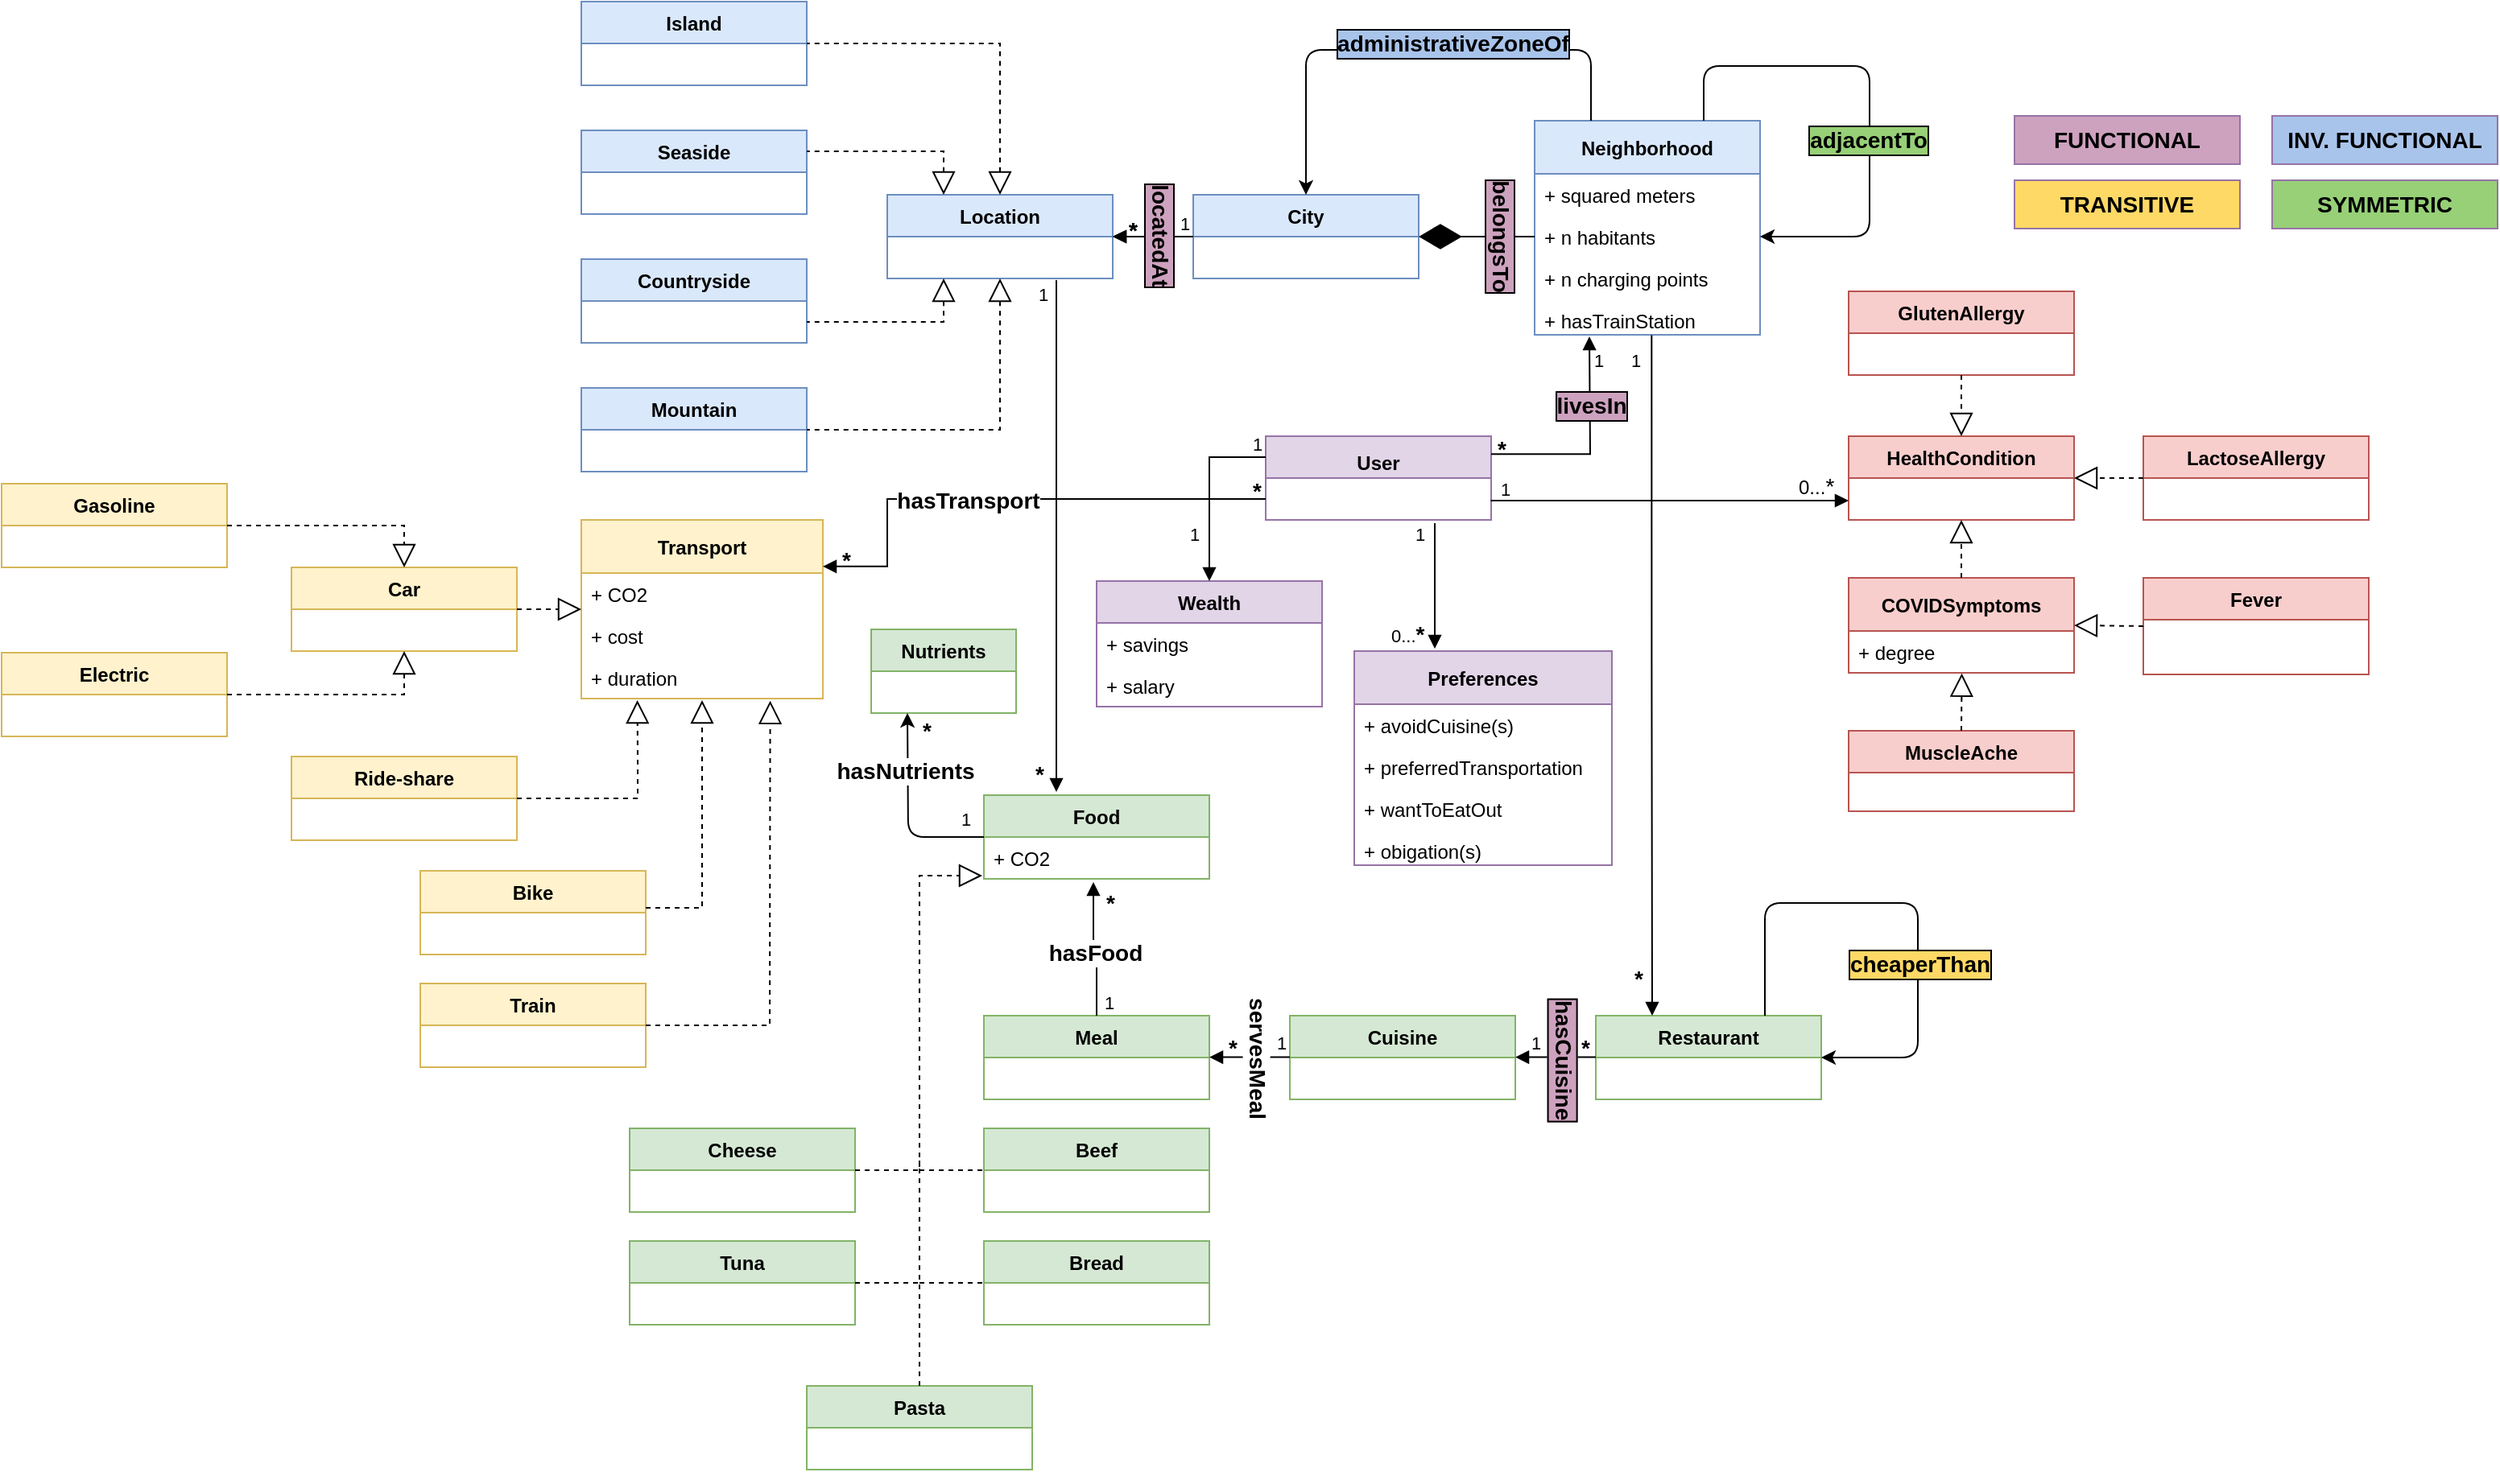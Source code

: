 <mxfile version="15.2.9" type="device"><diagram id="C5RBs43oDa-KdzZeNtuy" name="Page-1"><mxGraphModel dx="2310" dy="699" grid="1" gridSize="10" guides="1" tooltips="1" connect="1" arrows="1" fold="1" page="1" pageScale="1" pageWidth="827" pageHeight="1169" math="0" shadow="0"><root><mxCell id="WIyWlLk6GJQsqaUBKTNV-0"/><mxCell id="WIyWlLk6GJQsqaUBKTNV-1" parent="WIyWlLk6GJQsqaUBKTNV-0"/><object label="Neighborhood" id="T_Ml_1da-Do7WgOBahn7-0"><mxCell style="swimlane;fontStyle=1;childLayout=stackLayout;horizontal=1;startSize=33;fillColor=#dae8fc;horizontalStack=0;resizeParent=1;resizeParentMax=0;resizeLast=0;collapsible=1;marginBottom=0;strokeColor=#6c8ebf;" parent="WIyWlLk6GJQsqaUBKTNV-1" vertex="1"><mxGeometry x="632" y="114" width="140" height="133" as="geometry"><mxRectangle x="40" y="40" width="110" height="26" as="alternateBounds"/></mxGeometry></mxCell></object><mxCell id="T_Ml_1da-Do7WgOBahn7-1" value="+ squared meters" style="text;strokeColor=none;fillColor=none;align=left;verticalAlign=top;spacingLeft=4;spacingRight=4;overflow=hidden;rotatable=0;points=[[0,0.5],[1,0.5]];portConstraint=eastwest;" parent="T_Ml_1da-Do7WgOBahn7-0" vertex="1"><mxGeometry y="33" width="140" height="26" as="geometry"/></mxCell><mxCell id="T_Ml_1da-Do7WgOBahn7-2" value="+ n habitants" style="text;strokeColor=none;fillColor=none;align=left;verticalAlign=top;spacingLeft=4;spacingRight=4;overflow=hidden;rotatable=0;points=[[0,0.5],[1,0.5]];portConstraint=eastwest;" parent="T_Ml_1da-Do7WgOBahn7-0" vertex="1"><mxGeometry y="59" width="140" height="26" as="geometry"/></mxCell><mxCell id="T_Ml_1da-Do7WgOBahn7-3" value="+ n charging points" style="text;strokeColor=none;fillColor=none;align=left;verticalAlign=top;spacingLeft=4;spacingRight=4;overflow=hidden;rotatable=0;points=[[0,0.5],[1,0.5]];portConstraint=eastwest;" parent="T_Ml_1da-Do7WgOBahn7-0" vertex="1"><mxGeometry y="85" width="140" height="26" as="geometry"/></mxCell><mxCell id="T_Ml_1da-Do7WgOBahn7-25" value="+ hasTrainStation" style="text;strokeColor=none;fillColor=none;align=left;verticalAlign=top;spacingLeft=4;spacingRight=4;overflow=hidden;rotatable=0;points=[[0,0.5],[1,0.5]];portConstraint=eastwest;" parent="T_Ml_1da-Do7WgOBahn7-0" vertex="1"><mxGeometry y="111" width="140" height="22" as="geometry"/></mxCell><mxCell id="654lQBCFbdQVXizHw6_N-2" value="" style="endArrow=classic;html=1;fontSize=14;exitX=0.75;exitY=0;exitDx=0;exitDy=0;entryX=1;entryY=0.5;entryDx=0;entryDy=0;" edge="1" parent="T_Ml_1da-Do7WgOBahn7-0" source="T_Ml_1da-Do7WgOBahn7-0" target="T_Ml_1da-Do7WgOBahn7-2"><mxGeometry width="50" height="50" relative="1" as="geometry"><mxPoint x="108" y="-44" as="sourcePoint"/><mxPoint x="158" y="-94" as="targetPoint"/><Array as="points"><mxPoint x="105" y="-34"/><mxPoint x="168" y="-34"/><mxPoint x="208" y="-34"/><mxPoint x="208" y="72"/><mxPoint x="168" y="72"/></Array></mxGeometry></mxCell><mxCell id="654lQBCFbdQVXizHw6_N-3" value="adjacentTo" style="edgeLabel;html=1;align=center;verticalAlign=middle;resizable=0;points=[];fontSize=14;labelBackgroundColor=#97D077;fontStyle=1;labelBorderColor=#000000;" vertex="1" connectable="0" parent="654lQBCFbdQVXizHw6_N-2"><mxGeometry x="0.175" y="-1" relative="1" as="geometry"><mxPoint as="offset"/></mxGeometry></mxCell><mxCell id="T_Ml_1da-Do7WgOBahn7-33" value="City" style="swimlane;fontStyle=1;childLayout=stackLayout;horizontal=1;startSize=26;fillColor=#dae8fc;horizontalStack=0;resizeParent=1;resizeParentMax=0;resizeLast=0;collapsible=1;marginBottom=0;align=center;verticalAlign=middle;html=0;strokeColor=#6c8ebf;" parent="WIyWlLk6GJQsqaUBKTNV-1" vertex="1"><mxGeometry x="420" y="160" width="140" height="52" as="geometry"/></mxCell><mxCell id="T_Ml_1da-Do7WgOBahn7-37" value="Location" style="swimlane;fontStyle=1;childLayout=stackLayout;horizontal=1;startSize=26;fillColor=#dae8fc;horizontalStack=0;resizeParent=1;resizeParentMax=0;resizeLast=0;collapsible=1;marginBottom=0;align=center;verticalAlign=middle;html=0;strokeColor=#6c8ebf;" parent="WIyWlLk6GJQsqaUBKTNV-1" vertex="1"><mxGeometry x="230" y="160" width="140" height="52" as="geometry"/></mxCell><mxCell id="T_Ml_1da-Do7WgOBahn7-38" value="Island" style="swimlane;fontStyle=1;childLayout=stackLayout;horizontal=1;startSize=26;fillColor=#dae8fc;horizontalStack=0;resizeParent=1;resizeParentMax=0;resizeLast=0;collapsible=1;marginBottom=0;align=center;verticalAlign=middle;html=0;strokeColor=#6c8ebf;" parent="WIyWlLk6GJQsqaUBKTNV-1" vertex="1"><mxGeometry x="40" y="40" width="140" height="52" as="geometry"/></mxCell><mxCell id="T_Ml_1da-Do7WgOBahn7-39" value="Seaside" style="swimlane;fontStyle=1;childLayout=stackLayout;horizontal=1;startSize=26;fillColor=#dae8fc;horizontalStack=0;resizeParent=1;resizeParentMax=0;resizeLast=0;collapsible=1;marginBottom=0;align=center;verticalAlign=middle;html=0;strokeColor=#6c8ebf;" parent="WIyWlLk6GJQsqaUBKTNV-1" vertex="1"><mxGeometry x="40" y="120" width="140" height="52" as="geometry"/></mxCell><mxCell id="T_Ml_1da-Do7WgOBahn7-40" value="Countryside" style="swimlane;fontStyle=1;childLayout=stackLayout;horizontal=1;startSize=26;fillColor=#dae8fc;horizontalStack=0;resizeParent=1;resizeParentMax=0;resizeLast=0;collapsible=1;marginBottom=0;align=center;verticalAlign=middle;html=0;strokeColor=#6c8ebf;" parent="WIyWlLk6GJQsqaUBKTNV-1" vertex="1"><mxGeometry x="40" y="200" width="140" height="52" as="geometry"/></mxCell><mxCell id="T_Ml_1da-Do7WgOBahn7-41" value="Mountain" style="swimlane;fontStyle=1;childLayout=stackLayout;horizontal=1;startSize=26;fillColor=#dae8fc;horizontalStack=0;resizeParent=1;resizeParentMax=0;resizeLast=0;collapsible=1;marginBottom=0;align=center;verticalAlign=middle;html=0;strokeColor=#6c8ebf;" parent="WIyWlLk6GJQsqaUBKTNV-1" vertex="1"><mxGeometry x="40" y="280" width="140" height="52" as="geometry"/></mxCell><mxCell id="T_Ml_1da-Do7WgOBahn7-44" value="" style="endArrow=none;dashed=1;endFill=0;endSize=12;html=1;exitX=0.25;exitY=0;exitDx=0;exitDy=0;entryX=1;entryY=0.25;entryDx=0;entryDy=0;startArrow=block;startFill=0;startSize=12;strokeColor=default;rounded=0;" parent="WIyWlLk6GJQsqaUBKTNV-1" source="T_Ml_1da-Do7WgOBahn7-37" target="T_Ml_1da-Do7WgOBahn7-39" edge="1"><mxGeometry width="160" relative="1" as="geometry"><mxPoint x="230" y="240" as="sourcePoint"/><mxPoint x="390" y="240" as="targetPoint"/><Array as="points"><mxPoint x="265" y="133"/></Array></mxGeometry></mxCell><mxCell id="T_Ml_1da-Do7WgOBahn7-45" value="" style="endArrow=none;dashed=1;endFill=0;endSize=12;html=1;entryX=1;entryY=0.5;entryDx=0;entryDy=0;startArrow=block;startFill=0;startSize=12;rounded=0;" parent="WIyWlLk6GJQsqaUBKTNV-1" target="T_Ml_1da-Do7WgOBahn7-38" edge="1"><mxGeometry width="160" relative="1" as="geometry"><mxPoint x="300" y="160" as="sourcePoint"/><mxPoint x="190" y="120" as="targetPoint"/><Array as="points"><mxPoint x="300" y="66"/></Array></mxGeometry></mxCell><mxCell id="T_Ml_1da-Do7WgOBahn7-47" value="" style="endArrow=none;dashed=1;endFill=0;endSize=12;html=1;exitX=0.25;exitY=1;exitDx=0;exitDy=0;entryX=1;entryY=0.75;entryDx=0;entryDy=0;startArrow=block;startFill=0;startSize=12;rounded=0;" parent="WIyWlLk6GJQsqaUBKTNV-1" source="T_Ml_1da-Do7WgOBahn7-37" target="T_Ml_1da-Do7WgOBahn7-40" edge="1"><mxGeometry width="160" relative="1" as="geometry"><mxPoint x="250" y="216" as="sourcePoint"/><mxPoint x="200" y="166" as="targetPoint"/><Array as="points"><mxPoint x="265" y="239"/></Array></mxGeometry></mxCell><mxCell id="T_Ml_1da-Do7WgOBahn7-48" value="" style="endArrow=none;dashed=1;endFill=0;endSize=12;html=1;entryX=1;entryY=0.5;entryDx=0;entryDy=0;exitX=0.5;exitY=1;exitDx=0;exitDy=0;startArrow=block;startFill=0;startSize=12;rounded=0;" parent="WIyWlLk6GJQsqaUBKTNV-1" source="T_Ml_1da-Do7WgOBahn7-37" target="T_Ml_1da-Do7WgOBahn7-41" edge="1"><mxGeometry width="160" relative="1" as="geometry"><mxPoint x="230" y="200" as="sourcePoint"/><mxPoint x="210" y="176" as="targetPoint"/><Array as="points"><mxPoint x="300" y="306"/></Array></mxGeometry></mxCell><mxCell id="T_Ml_1da-Do7WgOBahn7-49" value="" style="endArrow=diamondThin;endFill=1;endSize=24;html=1;exitX=0;exitY=0.5;exitDx=0;exitDy=0;entryX=1;entryY=0.5;entryDx=0;entryDy=0;" parent="WIyWlLk6GJQsqaUBKTNV-1" source="T_Ml_1da-Do7WgOBahn7-2" target="T_Ml_1da-Do7WgOBahn7-33" edge="1"><mxGeometry width="160" relative="1" as="geometry"><mxPoint x="320" y="290" as="sourcePoint"/><mxPoint x="480" y="290" as="targetPoint"/></mxGeometry></mxCell><mxCell id="654lQBCFbdQVXizHw6_N-7" value="belongsTo" style="edgeLabel;html=1;align=center;verticalAlign=middle;resizable=0;points=[];fontSize=14;fontStyle=1;labelBackgroundColor=#CDA2BE;labelBorderColor=#000000;rotation=90;" vertex="1" connectable="0" parent="T_Ml_1da-Do7WgOBahn7-49"><mxGeometry x="-0.418" y="-1" relative="1" as="geometry"><mxPoint as="offset"/></mxGeometry></mxCell><mxCell id="T_Ml_1da-Do7WgOBahn7-50" value="" style="endArrow=block;endFill=1;html=1;edgeStyle=orthogonalEdgeStyle;align=left;verticalAlign=top;exitX=0;exitY=0.5;exitDx=0;exitDy=0;entryX=1;entryY=0.5;entryDx=0;entryDy=0;" parent="WIyWlLk6GJQsqaUBKTNV-1" source="T_Ml_1da-Do7WgOBahn7-33" target="T_Ml_1da-Do7WgOBahn7-37" edge="1"><mxGeometry x="-1" relative="1" as="geometry"><mxPoint x="440" y="240" as="sourcePoint"/><mxPoint x="600" y="240" as="targetPoint"/><Array as="points"><mxPoint x="400" y="186"/><mxPoint x="400" y="186"/></Array></mxGeometry></mxCell><mxCell id="T_Ml_1da-Do7WgOBahn7-51" value="1" style="edgeLabel;resizable=0;html=1;align=left;verticalAlign=bottom;" parent="T_Ml_1da-Do7WgOBahn7-50" connectable="0" vertex="1"><mxGeometry x="-1" relative="1" as="geometry"><mxPoint x="-10" as="offset"/></mxGeometry></mxCell><mxCell id="T_Ml_1da-Do7WgOBahn7-58" value="*" style="edgeLabel;resizable=0;html=1;align=left;verticalAlign=bottom;labelBackgroundColor=none;fontSize=14;fontStyle=1" parent="T_Ml_1da-Do7WgOBahn7-50" connectable="0" vertex="1"><mxGeometry x="-1" relative="1" as="geometry"><mxPoint x="-42" y="6" as="offset"/></mxGeometry></mxCell><mxCell id="T_Ml_1da-Do7WgOBahn7-59" value="User" style="swimlane;fontStyle=1;childLayout=stackLayout;horizontal=1;startSize=26;fillColor=#e1d5e7;horizontalStack=0;resizeParent=1;resizeParentMax=0;resizeLast=0;collapsible=1;marginBottom=0;align=center;verticalAlign=bottom;html=0;strokeColor=#9673a6;" parent="WIyWlLk6GJQsqaUBKTNV-1" vertex="1"><mxGeometry x="465" y="310" width="140" height="52" as="geometry"/></mxCell><object label="Preferences" id="T_Ml_1da-Do7WgOBahn7-65"><mxCell style="swimlane;fontStyle=1;childLayout=stackLayout;horizontal=1;startSize=33;fillColor=#e1d5e7;horizontalStack=0;resizeParent=1;resizeParentMax=0;resizeLast=0;collapsible=1;marginBottom=0;strokeColor=#9673a6;" parent="WIyWlLk6GJQsqaUBKTNV-1" vertex="1"><mxGeometry x="520" y="443.5" width="160" height="133" as="geometry"><mxRectangle x="40" y="40" width="110" height="26" as="alternateBounds"/></mxGeometry></mxCell></object><mxCell id="T_Ml_1da-Do7WgOBahn7-66" value="+ avoidCuisine(s)" style="text;strokeColor=none;fillColor=none;align=left;verticalAlign=top;spacingLeft=4;spacingRight=4;overflow=hidden;rotatable=0;points=[[0,0.5],[1,0.5]];portConstraint=eastwest;" parent="T_Ml_1da-Do7WgOBahn7-65" vertex="1"><mxGeometry y="33" width="160" height="26" as="geometry"/></mxCell><mxCell id="T_Ml_1da-Do7WgOBahn7-67" value="+ preferredTransportation" style="text;strokeColor=none;fillColor=none;align=left;verticalAlign=top;spacingLeft=4;spacingRight=4;overflow=hidden;rotatable=0;points=[[0,0.5],[1,0.5]];portConstraint=eastwest;" parent="T_Ml_1da-Do7WgOBahn7-65" vertex="1"><mxGeometry y="59" width="160" height="26" as="geometry"/></mxCell><mxCell id="T_Ml_1da-Do7WgOBahn7-68" value="+ wantToEatOut" style="text;strokeColor=none;fillColor=none;align=left;verticalAlign=top;spacingLeft=4;spacingRight=4;overflow=hidden;rotatable=0;points=[[0,0.5],[1,0.5]];portConstraint=eastwest;" parent="T_Ml_1da-Do7WgOBahn7-65" vertex="1"><mxGeometry y="85" width="160" height="26" as="geometry"/></mxCell><mxCell id="T_Ml_1da-Do7WgOBahn7-69" value="+ obigation(s)" style="text;strokeColor=none;fillColor=none;align=left;verticalAlign=top;spacingLeft=4;spacingRight=4;overflow=hidden;rotatable=0;points=[[0,0.5],[1,0.5]];portConstraint=eastwest;" parent="T_Ml_1da-Do7WgOBahn7-65" vertex="1"><mxGeometry y="111" width="160" height="22" as="geometry"/></mxCell><object label="Transport" id="T_Ml_1da-Do7WgOBahn7-70"><mxCell style="swimlane;fontStyle=1;childLayout=stackLayout;horizontal=1;startSize=33;fillColor=#fff2cc;horizontalStack=0;resizeParent=1;resizeParentMax=0;resizeLast=0;collapsible=1;marginBottom=0;strokeColor=#d6b656;" parent="WIyWlLk6GJQsqaUBKTNV-1" vertex="1"><mxGeometry x="40" y="362" width="150" height="111" as="geometry"><mxRectangle x="40" y="40" width="110" height="26" as="alternateBounds"/></mxGeometry></mxCell></object><mxCell id="T_Ml_1da-Do7WgOBahn7-71" value="+ CO2" style="text;strokeColor=none;fillColor=none;align=left;verticalAlign=top;spacingLeft=4;spacingRight=4;overflow=hidden;rotatable=0;points=[[0,0.5],[1,0.5]];portConstraint=eastwest;" parent="T_Ml_1da-Do7WgOBahn7-70" vertex="1"><mxGeometry y="33" width="150" height="26" as="geometry"/></mxCell><mxCell id="T_Ml_1da-Do7WgOBahn7-72" value="+ cost" style="text;strokeColor=none;fillColor=none;align=left;verticalAlign=top;spacingLeft=4;spacingRight=4;overflow=hidden;rotatable=0;points=[[0,0.5],[1,0.5]];portConstraint=eastwest;" parent="T_Ml_1da-Do7WgOBahn7-70" vertex="1"><mxGeometry y="59" width="150" height="26" as="geometry"/></mxCell><mxCell id="T_Ml_1da-Do7WgOBahn7-73" value="+ duration" style="text;strokeColor=none;fillColor=none;align=left;verticalAlign=top;spacingLeft=4;spacingRight=4;overflow=hidden;rotatable=0;points=[[0,0.5],[1,0.5]];portConstraint=eastwest;" parent="T_Ml_1da-Do7WgOBahn7-70" vertex="1"><mxGeometry y="85" width="150" height="26" as="geometry"/></mxCell><mxCell id="EdTbxJ6n0qYbMVYnGcvV-0" value="Bike" style="swimlane;fontStyle=1;childLayout=stackLayout;horizontal=1;startSize=26;fillColor=#fff2cc;horizontalStack=0;resizeParent=1;resizeParentMax=0;resizeLast=0;collapsible=1;marginBottom=0;align=center;verticalAlign=middle;html=0;strokeColor=#d6b656;" parent="WIyWlLk6GJQsqaUBKTNV-1" vertex="1"><mxGeometry x="-60" y="580" width="140" height="52" as="geometry"/></mxCell><mxCell id="EdTbxJ6n0qYbMVYnGcvV-1" value="Train" style="swimlane;fontStyle=1;childLayout=stackLayout;horizontal=1;startSize=26;fillColor=#fff2cc;horizontalStack=0;resizeParent=1;resizeParentMax=0;resizeLast=0;collapsible=1;marginBottom=0;align=center;verticalAlign=middle;html=0;strokeColor=#d6b656;" parent="WIyWlLk6GJQsqaUBKTNV-1" vertex="1"><mxGeometry x="-60" y="650" width="140" height="52" as="geometry"/></mxCell><mxCell id="EdTbxJ6n0qYbMVYnGcvV-2" value="Car" style="swimlane;fontStyle=1;childLayout=stackLayout;horizontal=1;startSize=26;fillColor=#fff2cc;horizontalStack=0;resizeParent=1;resizeParentMax=0;resizeLast=0;collapsible=1;marginBottom=0;align=center;verticalAlign=middle;html=0;strokeColor=#d6b656;" parent="WIyWlLk6GJQsqaUBKTNV-1" vertex="1"><mxGeometry x="-140" y="391.5" width="140" height="52" as="geometry"/></mxCell><mxCell id="EdTbxJ6n0qYbMVYnGcvV-3" value="Ride-share" style="swimlane;fontStyle=1;childLayout=stackLayout;horizontal=1;startSize=26;fillColor=#fff2cc;horizontalStack=0;resizeParent=1;resizeParentMax=0;resizeLast=0;collapsible=1;marginBottom=0;align=center;verticalAlign=middle;html=0;strokeColor=#d6b656;" parent="WIyWlLk6GJQsqaUBKTNV-1" vertex="1"><mxGeometry x="-140" y="509" width="140" height="52" as="geometry"/></mxCell><mxCell id="EdTbxJ6n0qYbMVYnGcvV-5" value="Gasoline" style="swimlane;fontStyle=1;childLayout=stackLayout;horizontal=1;startSize=26;fillColor=#fff2cc;horizontalStack=0;resizeParent=1;resizeParentMax=0;resizeLast=0;collapsible=1;marginBottom=0;align=center;verticalAlign=middle;html=0;strokeColor=#d6b656;" parent="WIyWlLk6GJQsqaUBKTNV-1" vertex="1"><mxGeometry x="-320" y="339.5" width="140" height="52" as="geometry"/></mxCell><mxCell id="EdTbxJ6n0qYbMVYnGcvV-6" value="Electric" style="swimlane;fontStyle=1;childLayout=stackLayout;horizontal=1;startSize=26;fillColor=#fff2cc;horizontalStack=0;resizeParent=1;resizeParentMax=0;resizeLast=0;collapsible=1;marginBottom=0;align=center;verticalAlign=middle;html=0;strokeColor=#d6b656;" parent="WIyWlLk6GJQsqaUBKTNV-1" vertex="1"><mxGeometry x="-320" y="444.5" width="140" height="52" as="geometry"/></mxCell><mxCell id="EdTbxJ6n0qYbMVYnGcvV-7" value="" style="endArrow=block;dashed=1;endFill=0;endSize=12;html=1;exitX=1;exitY=0.5;exitDx=0;exitDy=0;entryX=0.5;entryY=0;entryDx=0;entryDy=0;rounded=0;" parent="WIyWlLk6GJQsqaUBKTNV-1" source="EdTbxJ6n0qYbMVYnGcvV-5" target="EdTbxJ6n0qYbMVYnGcvV-2" edge="1"><mxGeometry width="160" relative="1" as="geometry"><mxPoint x="-170" y="570.5" as="sourcePoint"/><mxPoint x="-150" y="490.5" as="targetPoint"/><Array as="points"><mxPoint x="-140" y="365.5"/><mxPoint x="-70" y="365.5"/></Array></mxGeometry></mxCell><mxCell id="EdTbxJ6n0qYbMVYnGcvV-10" value="" style="endArrow=block;dashed=1;endFill=0;endSize=12;html=1;exitX=1;exitY=0.5;exitDx=0;exitDy=0;rounded=0;" parent="WIyWlLk6GJQsqaUBKTNV-1" source="EdTbxJ6n0qYbMVYnGcvV-6" edge="1"><mxGeometry width="160" relative="1" as="geometry"><mxPoint x="-180" y="460.5" as="sourcePoint"/><mxPoint x="-70" y="443.5" as="targetPoint"/><Array as="points"><mxPoint x="-70" y="470.5"/></Array></mxGeometry></mxCell><mxCell id="EdTbxJ6n0qYbMVYnGcvV-15" value="" style="endArrow=block;dashed=1;endFill=0;endSize=12;html=1;entryX=0.132;entryY=1.077;entryDx=0;entryDy=0;entryPerimeter=0;rounded=0;exitX=1;exitY=0.5;exitDx=0;exitDy=0;" parent="WIyWlLk6GJQsqaUBKTNV-1" source="EdTbxJ6n0qYbMVYnGcvV-3" edge="1"><mxGeometry width="160" relative="1" as="geometry"><mxPoint x="-1" y="535" as="sourcePoint"/><mxPoint x="74.8" y="474.002" as="targetPoint"/><Array as="points"><mxPoint x="35" y="535"/><mxPoint x="75" y="535"/><mxPoint x="75" y="509"/></Array></mxGeometry></mxCell><mxCell id="EdTbxJ6n0qYbMVYnGcvV-18" value="" style="endArrow=block;dashed=1;endFill=0;endSize=12;html=1;exitX=1;exitY=0.5;exitDx=0;exitDy=0;entryX=0;entryY=0.5;entryDx=0;entryDy=0;" parent="WIyWlLk6GJQsqaUBKTNV-1" target="T_Ml_1da-Do7WgOBahn7-70" edge="1"><mxGeometry width="160" relative="1" as="geometry"><mxPoint y="417.5" as="sourcePoint"/><mxPoint x="38.65" y="417.178" as="targetPoint"/></mxGeometry></mxCell><mxCell id="EdTbxJ6n0qYbMVYnGcvV-19" value="" style="endArrow=block;dashed=1;endFill=0;endSize=12;html=1;exitX=1;exitY=0.5;exitDx=0;exitDy=0;rounded=0;" parent="WIyWlLk6GJQsqaUBKTNV-1" edge="1"><mxGeometry width="160" relative="1" as="geometry"><mxPoint x="80" y="603" as="sourcePoint"/><mxPoint x="115" y="474" as="targetPoint"/><Array as="points"><mxPoint x="115" y="603"/></Array></mxGeometry></mxCell><mxCell id="EdTbxJ6n0qYbMVYnGcvV-20" value="" style="endArrow=block;dashed=1;endFill=0;endSize=12;html=1;exitX=1;exitY=0.5;exitDx=0;exitDy=0;entryX=0.782;entryY=1.051;entryDx=0;entryDy=0;entryPerimeter=0;rounded=0;" parent="WIyWlLk6GJQsqaUBKTNV-1" source="EdTbxJ6n0qYbMVYnGcvV-1" target="T_Ml_1da-Do7WgOBahn7-73" edge="1"><mxGeometry width="160" relative="1" as="geometry"><mxPoint x="70" y="560" as="sourcePoint"/><mxPoint x="230" y="560" as="targetPoint"/><Array as="points"><mxPoint x="157" y="676"/></Array></mxGeometry></mxCell><mxCell id="EdTbxJ6n0qYbMVYnGcvV-22" value="Food" style="swimlane;fontStyle=1;childLayout=stackLayout;horizontal=1;startSize=26;fillColor=#d5e8d4;horizontalStack=0;resizeParent=1;resizeParentMax=0;resizeLast=0;collapsible=1;marginBottom=0;strokeColor=#82b366;" parent="WIyWlLk6GJQsqaUBKTNV-1" vertex="1"><mxGeometry x="290" y="533" width="140" height="52" as="geometry"/></mxCell><mxCell id="EdTbxJ6n0qYbMVYnGcvV-23" value="+ CO2" style="text;strokeColor=none;fillColor=none;align=left;verticalAlign=top;spacingLeft=4;spacingRight=4;overflow=hidden;rotatable=0;points=[[0,0.5],[1,0.5]];portConstraint=eastwest;" parent="EdTbxJ6n0qYbMVYnGcvV-22" vertex="1"><mxGeometry y="26" width="140" height="26" as="geometry"/></mxCell><mxCell id="EdTbxJ6n0qYbMVYnGcvV-26" value="Meal" style="swimlane;fontStyle=1;childLayout=stackLayout;horizontal=1;startSize=26;fillColor=#d5e8d4;horizontalStack=0;resizeParent=1;resizeParentMax=0;resizeLast=0;collapsible=1;marginBottom=0;align=center;verticalAlign=middle;html=0;strokeColor=#82b366;" parent="WIyWlLk6GJQsqaUBKTNV-1" vertex="1"><mxGeometry x="290" y="670" width="140" height="52" as="geometry"/></mxCell><mxCell id="EdTbxJ6n0qYbMVYnGcvV-31" value="Cuisine" style="swimlane;fontStyle=1;childLayout=stackLayout;horizontal=1;startSize=26;fillColor=#d5e8d4;horizontalStack=0;resizeParent=1;resizeParentMax=0;resizeLast=0;collapsible=1;marginBottom=0;align=center;verticalAlign=middle;html=0;strokeColor=#82b366;" parent="WIyWlLk6GJQsqaUBKTNV-1" vertex="1"><mxGeometry x="480" y="670" width="140" height="52" as="geometry"/></mxCell><mxCell id="EdTbxJ6n0qYbMVYnGcvV-32" value="Restaurant" style="swimlane;fontStyle=1;childLayout=stackLayout;horizontal=1;startSize=26;fillColor=#d5e8d4;horizontalStack=0;resizeParent=1;resizeParentMax=0;resizeLast=0;collapsible=1;marginBottom=0;align=center;verticalAlign=middle;html=0;strokeColor=#82b366;" parent="WIyWlLk6GJQsqaUBKTNV-1" vertex="1"><mxGeometry x="670" y="670" width="140" height="52" as="geometry"/></mxCell><mxCell id="EdTbxJ6n0qYbMVYnGcvV-33" value="" style="endArrow=block;endFill=1;html=1;edgeStyle=orthogonalEdgeStyle;align=left;verticalAlign=top;exitX=0;exitY=0.5;exitDx=0;exitDy=0;entryX=1;entryY=0.5;entryDx=0;entryDy=0;" parent="WIyWlLk6GJQsqaUBKTNV-1" edge="1"><mxGeometry x="-1" relative="1" as="geometry"><mxPoint x="670" y="695.8" as="sourcePoint"/><mxPoint x="620" y="695.8" as="targetPoint"/></mxGeometry></mxCell><mxCell id="EdTbxJ6n0qYbMVYnGcvV-34" value="*" style="edgeLabel;resizable=0;html=1;align=left;verticalAlign=bottom;fontSize=14;fontStyle=1;labelBackgroundColor=none;" parent="EdTbxJ6n0qYbMVYnGcvV-33" connectable="0" vertex="1"><mxGeometry x="-1" relative="1" as="geometry"><mxPoint x="-11" y="5" as="offset"/></mxGeometry></mxCell><mxCell id="EdTbxJ6n0qYbMVYnGcvV-35" value="1" style="edgeLabel;resizable=0;html=1;align=left;verticalAlign=bottom;" parent="EdTbxJ6n0qYbMVYnGcvV-33" connectable="0" vertex="1"><mxGeometry x="-1" relative="1" as="geometry"><mxPoint x="-42" as="offset"/></mxGeometry></mxCell><mxCell id="654lQBCFbdQVXizHw6_N-8" value="hasCuisine" style="edgeLabel;html=1;align=center;verticalAlign=middle;resizable=0;points=[];fontSize=14;rotation=90;labelBackgroundColor=#CDA2BE;labelBorderColor=#000000;fontStyle=1" vertex="1" connectable="0" parent="EdTbxJ6n0qYbMVYnGcvV-33"><mxGeometry x="-0.243" y="1" relative="1" as="geometry"><mxPoint x="-1" as="offset"/></mxGeometry></mxCell><mxCell id="EdTbxJ6n0qYbMVYnGcvV-36" value="" style="endArrow=block;endFill=1;html=1;edgeStyle=orthogonalEdgeStyle;align=left;verticalAlign=top;exitX=0;exitY=0.5;exitDx=0;exitDy=0;entryX=1;entryY=0.5;entryDx=0;entryDy=0;" parent="WIyWlLk6GJQsqaUBKTNV-1" edge="1"><mxGeometry x="-1" relative="1" as="geometry"><mxPoint x="480" y="695.8" as="sourcePoint"/><mxPoint x="430" y="695.8" as="targetPoint"/></mxGeometry></mxCell><mxCell id="EdTbxJ6n0qYbMVYnGcvV-37" value="1" style="edgeLabel;resizable=0;html=1;align=left;verticalAlign=bottom;" parent="EdTbxJ6n0qYbMVYnGcvV-36" connectable="0" vertex="1"><mxGeometry x="-1" relative="1" as="geometry"><mxPoint x="-10" as="offset"/></mxGeometry></mxCell><mxCell id="EdTbxJ6n0qYbMVYnGcvV-38" value="*" style="edgeLabel;resizable=0;html=1;align=left;verticalAlign=bottom;fontSize=14;fontStyle=1;labelBackgroundColor=none;" parent="EdTbxJ6n0qYbMVYnGcvV-36" connectable="0" vertex="1"><mxGeometry x="-1" relative="1" as="geometry"><mxPoint x="-40" y="5" as="offset"/></mxGeometry></mxCell><mxCell id="654lQBCFbdQVXizHw6_N-21" value="servesMeal" style="edgeLabel;html=1;align=center;verticalAlign=middle;resizable=0;points=[];fontSize=14;rotation=90;fontStyle=1" vertex="1" connectable="0" parent="EdTbxJ6n0qYbMVYnGcvV-36"><mxGeometry x="-0.195" relative="1" as="geometry"><mxPoint as="offset"/></mxGeometry></mxCell><mxCell id="EdTbxJ6n0qYbMVYnGcvV-39" value="" style="endArrow=block;endFill=1;html=1;edgeStyle=orthogonalEdgeStyle;align=left;verticalAlign=top;exitX=1;exitY=0.214;exitDx=0;exitDy=0;exitPerimeter=0;rounded=0;" parent="WIyWlLk6GJQsqaUBKTNV-1" source="T_Ml_1da-Do7WgOBahn7-59" edge="1"><mxGeometry x="-1" relative="1" as="geometry"><mxPoint x="606" y="321" as="sourcePoint"/><mxPoint x="666" y="248" as="targetPoint"/></mxGeometry></mxCell><mxCell id="EdTbxJ6n0qYbMVYnGcvV-40" value="1" style="edgeLabel;resizable=0;html=1;align=left;verticalAlign=bottom;labelBackgroundColor=none;" parent="EdTbxJ6n0qYbMVYnGcvV-39" connectable="0" vertex="1"><mxGeometry x="-1" relative="1" as="geometry"><mxPoint x="62" y="-50" as="offset"/></mxGeometry></mxCell><mxCell id="EdTbxJ6n0qYbMVYnGcvV-41" value="*" style="edgeLabel;resizable=0;html=1;align=left;verticalAlign=bottom;labelBackgroundColor=none;fontSize=14;fontStyle=1" parent="EdTbxJ6n0qYbMVYnGcvV-39" connectable="0" vertex="1"><mxGeometry x="-1" relative="1" as="geometry"><mxPoint x="2" y="7" as="offset"/></mxGeometry></mxCell><mxCell id="654lQBCFbdQVXizHw6_N-18" value="livesIn" style="edgeLabel;html=1;align=center;verticalAlign=middle;resizable=0;points=[];fontSize=14;fontStyle=1;labelBackgroundColor=#CDA2BE;labelBorderColor=#000000;" vertex="1" connectable="0" parent="EdTbxJ6n0qYbMVYnGcvV-39"><mxGeometry x="0.14" relative="1" as="geometry"><mxPoint y="-15" as="offset"/></mxGeometry></mxCell><mxCell id="EdTbxJ6n0qYbMVYnGcvV-42" value="" style="endArrow=block;endFill=1;html=1;edgeStyle=orthogonalEdgeStyle;align=left;verticalAlign=top;exitX=0.5;exitY=0;exitDx=0;exitDy=0;" parent="WIyWlLk6GJQsqaUBKTNV-1" source="EdTbxJ6n0qYbMVYnGcvV-26" edge="1"><mxGeometry x="-1" relative="1" as="geometry"><mxPoint x="390" y="630" as="sourcePoint"/><mxPoint x="358" y="587" as="targetPoint"/><Array as="points"><mxPoint x="360" y="630"/><mxPoint x="358" y="630"/></Array></mxGeometry></mxCell><mxCell id="EdTbxJ6n0qYbMVYnGcvV-43" value="1" style="edgeLabel;resizable=0;html=1;align=left;verticalAlign=bottom;" parent="EdTbxJ6n0qYbMVYnGcvV-42" connectable="0" vertex="1"><mxGeometry x="-1" relative="1" as="geometry"><mxPoint x="3" as="offset"/></mxGeometry></mxCell><mxCell id="EdTbxJ6n0qYbMVYnGcvV-44" value="*" style="edgeLabel;resizable=0;html=1;align=left;verticalAlign=bottom;fontSize=14;fontStyle=1;labelBackgroundColor=none;" parent="EdTbxJ6n0qYbMVYnGcvV-42" connectable="0" vertex="1"><mxGeometry x="-1" relative="1" as="geometry"><mxPoint x="4" y="-60" as="offset"/></mxGeometry></mxCell><mxCell id="654lQBCFbdQVXizHw6_N-10" value="hasFood" style="edgeLabel;html=1;align=center;verticalAlign=middle;resizable=0;points=[];fontSize=14;labelBorderColor=none;fontStyle=1;labelBackgroundColor=default;" vertex="1" connectable="0" parent="EdTbxJ6n0qYbMVYnGcvV-42"><mxGeometry x="-0.205" y="1" relative="1" as="geometry"><mxPoint y="-5" as="offset"/></mxGeometry></mxCell><mxCell id="EdTbxJ6n0qYbMVYnGcvV-45" value="HealthCondition" style="swimlane;fontStyle=1;childLayout=stackLayout;horizontal=1;startSize=26;fillColor=#f8cecc;horizontalStack=0;resizeParent=1;resizeParentMax=0;resizeLast=0;collapsible=1;marginBottom=0;align=center;verticalAlign=middle;html=0;strokeColor=#b85450;" parent="WIyWlLk6GJQsqaUBKTNV-1" vertex="1"><mxGeometry x="827" y="310" width="140" height="52" as="geometry"/></mxCell><mxCell id="EdTbxJ6n0qYbMVYnGcvV-49" value="" style="endArrow=block;endFill=1;html=1;edgeStyle=orthogonalEdgeStyle;align=left;verticalAlign=top;exitX=0.519;exitY=1.013;exitDx=0;exitDy=0;entryX=0.25;entryY=0;entryDx=0;entryDy=0;exitPerimeter=0;" parent="WIyWlLk6GJQsqaUBKTNV-1" source="T_Ml_1da-Do7WgOBahn7-25" target="EdTbxJ6n0qYbMVYnGcvV-32" edge="1"><mxGeometry x="-1" relative="1" as="geometry"><mxPoint x="670" y="270" as="sourcePoint"/><mxPoint x="620" y="270" as="targetPoint"/></mxGeometry></mxCell><mxCell id="EdTbxJ6n0qYbMVYnGcvV-50" value="1" style="edgeLabel;resizable=0;html=1;align=left;verticalAlign=bottom;" parent="EdTbxJ6n0qYbMVYnGcvV-49" connectable="0" vertex="1"><mxGeometry x="-1" relative="1" as="geometry"><mxPoint x="-15" y="24" as="offset"/></mxGeometry></mxCell><mxCell id="EdTbxJ6n0qYbMVYnGcvV-51" value="*" style="edgeLabel;resizable=0;html=1;align=left;verticalAlign=bottom;fontSize=14;fontStyle=1;labelBackgroundColor=none;" parent="EdTbxJ6n0qYbMVYnGcvV-49" connectable="0" vertex="1"><mxGeometry x="-1" relative="1" as="geometry"><mxPoint x="-13" y="410" as="offset"/></mxGeometry></mxCell><mxCell id="EdTbxJ6n0qYbMVYnGcvV-52" value="GlutenAllergy" style="swimlane;fontStyle=1;childLayout=stackLayout;horizontal=1;startSize=26;fillColor=#f8cecc;horizontalStack=0;resizeParent=1;resizeParentMax=0;resizeLast=0;collapsible=1;marginBottom=0;align=center;verticalAlign=middle;html=0;strokeColor=#b85450;" parent="WIyWlLk6GJQsqaUBKTNV-1" vertex="1"><mxGeometry x="827" y="220" width="140" height="52" as="geometry"/></mxCell><mxCell id="EdTbxJ6n0qYbMVYnGcvV-53" value="LactoseAllergy" style="swimlane;fontStyle=1;childLayout=stackLayout;horizontal=1;startSize=26;fillColor=#f8cecc;horizontalStack=0;resizeParent=1;resizeParentMax=0;resizeLast=0;collapsible=1;marginBottom=0;align=center;verticalAlign=middle;html=0;strokeColor=#b85450;" parent="WIyWlLk6GJQsqaUBKTNV-1" vertex="1"><mxGeometry x="1010" y="310" width="140" height="52" as="geometry"/></mxCell><mxCell id="EdTbxJ6n0qYbMVYnGcvV-55" value="MuscleAche" style="swimlane;fontStyle=1;childLayout=stackLayout;horizontal=1;startSize=26;fillColor=#f8cecc;horizontalStack=0;resizeParent=1;resizeParentMax=0;resizeLast=0;collapsible=1;marginBottom=0;align=center;verticalAlign=middle;html=0;strokeColor=#b85450;" parent="WIyWlLk6GJQsqaUBKTNV-1" vertex="1"><mxGeometry x="827" y="493" width="140" height="50" as="geometry"/></mxCell><mxCell id="EdTbxJ6n0qYbMVYnGcvV-56" value="Fever" style="swimlane;fontStyle=1;childLayout=stackLayout;horizontal=1;startSize=26;fillColor=#f8cecc;horizontalStack=0;resizeParent=1;resizeParentMax=0;resizeLast=0;collapsible=1;marginBottom=0;align=center;verticalAlign=middle;html=0;strokeColor=#b85450;" parent="WIyWlLk6GJQsqaUBKTNV-1" vertex="1"><mxGeometry x="1010" y="398" width="140" height="60" as="geometry"/></mxCell><object label="COVIDSymptoms" id="EdTbxJ6n0qYbMVYnGcvV-63"><mxCell style="swimlane;fontStyle=1;childLayout=stackLayout;horizontal=1;startSize=33;fillColor=#f8cecc;horizontalStack=0;resizeParent=1;resizeParentMax=0;resizeLast=0;collapsible=1;marginBottom=0;strokeColor=#b85450;" parent="WIyWlLk6GJQsqaUBKTNV-1" vertex="1"><mxGeometry x="827" y="398" width="140" height="59" as="geometry"><mxRectangle x="40" y="40" width="110" height="26" as="alternateBounds"/></mxGeometry></mxCell></object><mxCell id="EdTbxJ6n0qYbMVYnGcvV-64" value="+ degree" style="text;strokeColor=none;fillColor=none;align=left;verticalAlign=top;spacingLeft=4;spacingRight=4;overflow=hidden;rotatable=0;points=[[0,0.5],[1,0.5]];portConstraint=eastwest;" parent="EdTbxJ6n0qYbMVYnGcvV-63" vertex="1"><mxGeometry y="33" width="140" height="26" as="geometry"/></mxCell><mxCell id="EdTbxJ6n0qYbMVYnGcvV-69" value="" style="endArrow=block;dashed=1;endFill=0;endSize=12;html=1;fontSize=14;exitX=0;exitY=0.5;exitDx=0;exitDy=0;entryX=1;entryY=0.5;entryDx=0;entryDy=0;" parent="WIyWlLk6GJQsqaUBKTNV-1" source="EdTbxJ6n0qYbMVYnGcvV-56" target="EdTbxJ6n0qYbMVYnGcvV-63" edge="1"><mxGeometry width="160" relative="1" as="geometry"><mxPoint x="600" y="388" as="sourcePoint"/><mxPoint x="760" y="388" as="targetPoint"/></mxGeometry></mxCell><mxCell id="EdTbxJ6n0qYbMVYnGcvV-70" value="" style="endArrow=block;dashed=1;endFill=0;endSize=12;html=1;fontSize=14;exitX=0.5;exitY=0;exitDx=0;exitDy=0;entryX=0.502;entryY=1.013;entryDx=0;entryDy=0;entryPerimeter=0;" parent="WIyWlLk6GJQsqaUBKTNV-1" source="EdTbxJ6n0qYbMVYnGcvV-55" target="EdTbxJ6n0qYbMVYnGcvV-64" edge="1"><mxGeometry width="160" relative="1" as="geometry"><mxPoint x="850" y="448" as="sourcePoint"/><mxPoint x="1010" y="448" as="targetPoint"/></mxGeometry></mxCell><mxCell id="EdTbxJ6n0qYbMVYnGcvV-71" value="" style="endArrow=block;dashed=1;endFill=0;endSize=12;html=1;fontSize=14;exitX=0.5;exitY=0;exitDx=0;exitDy=0;entryX=0.5;entryY=1;entryDx=0;entryDy=0;" parent="WIyWlLk6GJQsqaUBKTNV-1" source="EdTbxJ6n0qYbMVYnGcvV-63" target="EdTbxJ6n0qYbMVYnGcvV-45" edge="1"><mxGeometry width="160" relative="1" as="geometry"><mxPoint x="897" y="400" as="sourcePoint"/><mxPoint x="1010" y="420" as="targetPoint"/></mxGeometry></mxCell><mxCell id="EdTbxJ6n0qYbMVYnGcvV-72" value="" style="endArrow=block;dashed=1;endFill=0;endSize=12;html=1;fontSize=14;exitX=0;exitY=0.5;exitDx=0;exitDy=0;entryX=1;entryY=0.5;entryDx=0;entryDy=0;" parent="WIyWlLk6GJQsqaUBKTNV-1" source="EdTbxJ6n0qYbMVYnGcvV-53" target="EdTbxJ6n0qYbMVYnGcvV-45" edge="1"><mxGeometry width="160" relative="1" as="geometry"><mxPoint x="850" y="420" as="sourcePoint"/><mxPoint x="1010" y="420" as="targetPoint"/></mxGeometry></mxCell><mxCell id="EdTbxJ6n0qYbMVYnGcvV-73" value="" style="endArrow=block;dashed=1;endFill=0;endSize=12;html=1;fontSize=14;exitX=0.5;exitY=1;exitDx=0;exitDy=0;entryX=0.5;entryY=0;entryDx=0;entryDy=0;" parent="WIyWlLk6GJQsqaUBKTNV-1" source="EdTbxJ6n0qYbMVYnGcvV-52" target="EdTbxJ6n0qYbMVYnGcvV-45" edge="1"><mxGeometry width="160" relative="1" as="geometry"><mxPoint x="850" y="310" as="sourcePoint"/><mxPoint x="1010" y="310" as="targetPoint"/></mxGeometry></mxCell><mxCell id="EdTbxJ6n0qYbMVYnGcvV-77" value="" style="endArrow=block;endFill=1;html=1;edgeStyle=orthogonalEdgeStyle;align=left;verticalAlign=top;exitX=0;exitY=0.5;exitDx=0;exitDy=0;entryX=1;entryY=0.5;entryDx=0;entryDy=0;" parent="WIyWlLk6GJQsqaUBKTNV-1" source="T_Ml_1da-Do7WgOBahn7-33" target="T_Ml_1da-Do7WgOBahn7-37" edge="1"><mxGeometry x="-1" relative="1" as="geometry"><mxPoint x="420" y="186" as="sourcePoint"/><mxPoint x="370" y="186" as="targetPoint"/><Array as="points"><mxPoint x="400" y="186"/><mxPoint x="400" y="186"/></Array></mxGeometry></mxCell><mxCell id="EdTbxJ6n0qYbMVYnGcvV-78" value="1" style="edgeLabel;resizable=0;html=1;align=left;verticalAlign=bottom;" parent="EdTbxJ6n0qYbMVYnGcvV-77" connectable="0" vertex="1"><mxGeometry x="-1" relative="1" as="geometry"><mxPoint x="-10" as="offset"/></mxGeometry></mxCell><mxCell id="EdTbxJ6n0qYbMVYnGcvV-79" value="*" style="edgeLabel;resizable=0;html=1;align=left;verticalAlign=bottom;labelBackgroundColor=none;fontSize=14;fontStyle=1" parent="EdTbxJ6n0qYbMVYnGcvV-77" connectable="0" vertex="1"><mxGeometry x="-1" relative="1" as="geometry"><mxPoint x="-42" y="6" as="offset"/></mxGeometry></mxCell><mxCell id="654lQBCFbdQVXizHw6_N-19" value="locatedAt" style="edgeLabel;html=1;align=center;verticalAlign=middle;resizable=0;points=[];fontSize=14;rotation=90;fontStyle=1;labelBorderColor=#000000;labelBackgroundColor=#CDA2BE;" vertex="1" connectable="0" parent="EdTbxJ6n0qYbMVYnGcvV-77"><mxGeometry x="-0.187" y="-1" relative="1" as="geometry"><mxPoint as="offset"/></mxGeometry></mxCell><mxCell id="EdTbxJ6n0qYbMVYnGcvV-92" value="" style="endArrow=block;endFill=1;html=1;edgeStyle=orthogonalEdgeStyle;align=left;verticalAlign=top;" parent="WIyWlLk6GJQsqaUBKTNV-1" edge="1"><mxGeometry x="-1" relative="1" as="geometry"><mxPoint x="611" y="350" as="sourcePoint"/><mxPoint x="827" y="350" as="targetPoint"/><Array as="points"><mxPoint x="602" y="350"/></Array></mxGeometry></mxCell><mxCell id="EdTbxJ6n0qYbMVYnGcvV-93" value="1" style="edgeLabel;resizable=0;html=1;align=left;verticalAlign=bottom;labelBackgroundColor=none;" parent="EdTbxJ6n0qYbMVYnGcvV-92" connectable="0" vertex="1"><mxGeometry x="-1" relative="1" as="geometry"><mxPoint x="-2" y="1" as="offset"/></mxGeometry></mxCell><mxCell id="EdTbxJ6n0qYbMVYnGcvV-94" value="0...&lt;font style=&quot;font-size: 14px&quot;&gt;*&lt;/font&gt;" style="edgeLabel;resizable=0;html=1;align=left;verticalAlign=bottom;fontSize=12;fontStyle=0;labelBackgroundColor=none;" parent="EdTbxJ6n0qYbMVYnGcvV-92" connectable="0" vertex="1"><mxGeometry x="-1" relative="1" as="geometry"><mxPoint x="183" y="1" as="offset"/></mxGeometry></mxCell><mxCell id="EdTbxJ6n0qYbMVYnGcvV-95" value="" style="endArrow=block;endFill=1;html=1;edgeStyle=orthogonalEdgeStyle;align=left;verticalAlign=top;exitX=0.75;exitY=1;exitDx=0;exitDy=0;" parent="WIyWlLk6GJQsqaUBKTNV-1" edge="1"><mxGeometry x="-1" relative="1" as="geometry"><mxPoint x="335" y="213" as="sourcePoint"/><mxPoint x="335" y="531" as="targetPoint"/></mxGeometry></mxCell><mxCell id="EdTbxJ6n0qYbMVYnGcvV-96" value="1" style="edgeLabel;resizable=0;html=1;align=left;verticalAlign=bottom;" parent="EdTbxJ6n0qYbMVYnGcvV-95" connectable="0" vertex="1"><mxGeometry x="-1" relative="1" as="geometry"><mxPoint x="-13" y="17" as="offset"/></mxGeometry></mxCell><mxCell id="EdTbxJ6n0qYbMVYnGcvV-97" value="*" style="edgeLabel;resizable=0;html=1;align=left;verticalAlign=bottom;fontSize=14;fontStyle=1;labelBackgroundColor=none;" parent="EdTbxJ6n0qYbMVYnGcvV-95" connectable="0" vertex="1"><mxGeometry x="-1" relative="1" as="geometry"><mxPoint x="-15" y="317" as="offset"/></mxGeometry></mxCell><mxCell id="EdTbxJ6n0qYbMVYnGcvV-98" value="Wealth" style="swimlane;fontStyle=1;childLayout=stackLayout;horizontal=1;startSize=26;fillColor=#e1d5e7;horizontalStack=0;resizeParent=1;resizeParentMax=0;resizeLast=0;collapsible=1;marginBottom=0;strokeColor=#9673a6;" parent="WIyWlLk6GJQsqaUBKTNV-1" vertex="1"><mxGeometry x="360" y="400" width="140" height="78" as="geometry"/></mxCell><mxCell id="EdTbxJ6n0qYbMVYnGcvV-99" value="+ savings" style="text;strokeColor=none;fillColor=none;align=left;verticalAlign=top;spacingLeft=4;spacingRight=4;overflow=hidden;rotatable=0;points=[[0,0.5],[1,0.5]];portConstraint=eastwest;" parent="EdTbxJ6n0qYbMVYnGcvV-98" vertex="1"><mxGeometry y="26" width="140" height="26" as="geometry"/></mxCell><mxCell id="EdTbxJ6n0qYbMVYnGcvV-100" value="+ salary" style="text;strokeColor=none;fillColor=none;align=left;verticalAlign=top;spacingLeft=4;spacingRight=4;overflow=hidden;rotatable=0;points=[[0,0.5],[1,0.5]];portConstraint=eastwest;" parent="EdTbxJ6n0qYbMVYnGcvV-98" vertex="1"><mxGeometry y="52" width="140" height="26" as="geometry"/></mxCell><mxCell id="EdTbxJ6n0qYbMVYnGcvV-104" value="" style="endArrow=block;endFill=1;html=1;edgeStyle=orthogonalEdgeStyle;align=left;verticalAlign=top;exitX=0;exitY=0.25;exitDx=0;exitDy=0;entryX=0.5;entryY=0;entryDx=0;entryDy=0;rounded=0;" parent="WIyWlLk6GJQsqaUBKTNV-1" source="T_Ml_1da-Do7WgOBahn7-59" target="EdTbxJ6n0qYbMVYnGcvV-98" edge="1"><mxGeometry x="-1" relative="1" as="geometry"><mxPoint x="455" y="334.5" as="sourcePoint"/><mxPoint x="405" y="334.5" as="targetPoint"/></mxGeometry></mxCell><mxCell id="EdTbxJ6n0qYbMVYnGcvV-105" value="1" style="edgeLabel;resizable=0;html=1;align=left;verticalAlign=bottom;labelBackgroundColor=none;" parent="EdTbxJ6n0qYbMVYnGcvV-104" connectable="0" vertex="1"><mxGeometry x="-1" relative="1" as="geometry"><mxPoint x="-10" as="offset"/></mxGeometry></mxCell><mxCell id="EdTbxJ6n0qYbMVYnGcvV-106" value="1" style="edgeLabel;resizable=0;html=1;align=left;verticalAlign=bottom;fontSize=11;fontStyle=0;labelBackgroundColor=none;" parent="EdTbxJ6n0qYbMVYnGcvV-104" connectable="0" vertex="1"><mxGeometry x="-1" relative="1" as="geometry"><mxPoint x="-49" y="56" as="offset"/></mxGeometry></mxCell><mxCell id="EdTbxJ6n0qYbMVYnGcvV-107" value="" style="endArrow=block;endFill=1;html=1;edgeStyle=orthogonalEdgeStyle;align=left;verticalAlign=top;exitX=0.75;exitY=1;exitDx=0;exitDy=0;" parent="WIyWlLk6GJQsqaUBKTNV-1" edge="1"><mxGeometry x="-1" relative="1" as="geometry"><mxPoint x="570" y="364" as="sourcePoint"/><mxPoint x="570" y="442" as="targetPoint"/></mxGeometry></mxCell><mxCell id="EdTbxJ6n0qYbMVYnGcvV-108" value="1" style="edgeLabel;resizable=0;html=1;align=left;verticalAlign=bottom;labelBackgroundColor=none;" parent="EdTbxJ6n0qYbMVYnGcvV-107" connectable="0" vertex="1"><mxGeometry x="-1" relative="1" as="geometry"><mxPoint x="-14" y="15" as="offset"/></mxGeometry></mxCell><mxCell id="EdTbxJ6n0qYbMVYnGcvV-109" value="&lt;font style=&quot;font-weight: normal ; font-size: 11px&quot;&gt;0...&lt;/font&gt;&lt;font style=&quot;font-size: 14px&quot;&gt;*&lt;/font&gt;" style="edgeLabel;resizable=0;html=1;align=left;verticalAlign=bottom;fontSize=14;fontStyle=1;labelBackgroundColor=none;" parent="EdTbxJ6n0qYbMVYnGcvV-107" connectable="0" vertex="1"><mxGeometry x="-1" relative="1" as="geometry"><mxPoint x="-29" y="79" as="offset"/></mxGeometry></mxCell><mxCell id="EdTbxJ6n0qYbMVYnGcvV-110" value="Tuna" style="swimlane;fontStyle=1;childLayout=stackLayout;horizontal=1;startSize=26;fillColor=#d5e8d4;horizontalStack=0;resizeParent=1;resizeParentMax=0;resizeLast=0;collapsible=1;marginBottom=0;align=center;verticalAlign=middle;html=0;strokeColor=#82b366;" parent="WIyWlLk6GJQsqaUBKTNV-1" vertex="1"><mxGeometry x="70" y="810" width="140" height="52" as="geometry"/></mxCell><mxCell id="EdTbxJ6n0qYbMVYnGcvV-111" value="Cheese" style="swimlane;fontStyle=1;childLayout=stackLayout;horizontal=1;startSize=26;fillColor=#d5e8d4;horizontalStack=0;resizeParent=1;resizeParentMax=0;resizeLast=0;collapsible=1;marginBottom=0;align=center;verticalAlign=middle;html=0;strokeColor=#82b366;" parent="WIyWlLk6GJQsqaUBKTNV-1" vertex="1"><mxGeometry x="70" y="740" width="140" height="52" as="geometry"/></mxCell><mxCell id="EdTbxJ6n0qYbMVYnGcvV-112" value="" style="endArrow=block;dashed=1;endFill=0;endSize=12;html=1;fontSize=11;exitX=1;exitY=0.5;exitDx=0;exitDy=0;rounded=0;" parent="WIyWlLk6GJQsqaUBKTNV-1" source="EdTbxJ6n0qYbMVYnGcvV-111" edge="1"><mxGeometry width="160" relative="1" as="geometry"><mxPoint x="400" y="590" as="sourcePoint"/><mxPoint x="289" y="583" as="targetPoint"/><Array as="points"><mxPoint x="250" y="766"/><mxPoint x="250" y="583"/></Array></mxGeometry></mxCell><mxCell id="EdTbxJ6n0qYbMVYnGcvV-114" value="" style="endArrow=none;dashed=1;html=1;fontSize=11;startSize=12;exitX=1;exitY=0.5;exitDx=0;exitDy=0;rounded=0;" parent="WIyWlLk6GJQsqaUBKTNV-1" source="EdTbxJ6n0qYbMVYnGcvV-110" edge="1"><mxGeometry width="50" height="50" relative="1" as="geometry"><mxPoint x="200" y="842" as="sourcePoint"/><mxPoint x="250" y="760" as="targetPoint"/><Array as="points"><mxPoint x="250" y="836"/></Array></mxGeometry></mxCell><mxCell id="EdTbxJ6n0qYbMVYnGcvV-117" value="Bread" style="swimlane;fontStyle=1;childLayout=stackLayout;horizontal=1;startSize=26;fillColor=#d5e8d4;horizontalStack=0;resizeParent=1;resizeParentMax=0;resizeLast=0;collapsible=1;marginBottom=0;align=center;verticalAlign=middle;html=0;strokeColor=#82b366;" parent="WIyWlLk6GJQsqaUBKTNV-1" vertex="1"><mxGeometry x="290" y="810" width="140" height="52" as="geometry"/></mxCell><mxCell id="EdTbxJ6n0qYbMVYnGcvV-118" value="Beef" style="swimlane;fontStyle=1;childLayout=stackLayout;horizontal=1;startSize=26;fillColor=#d5e8d4;horizontalStack=0;resizeParent=1;resizeParentMax=0;resizeLast=0;collapsible=1;marginBottom=0;align=center;verticalAlign=middle;html=0;strokeColor=#82b366;" parent="WIyWlLk6GJQsqaUBKTNV-1" vertex="1"><mxGeometry x="290" y="740" width="140" height="52" as="geometry"/></mxCell><mxCell id="EdTbxJ6n0qYbMVYnGcvV-120" value="Pasta" style="swimlane;fontStyle=1;childLayout=stackLayout;horizontal=1;startSize=26;fillColor=#d5e8d4;horizontalStack=0;resizeParent=1;resizeParentMax=0;resizeLast=0;collapsible=1;marginBottom=0;align=center;verticalAlign=middle;html=0;strokeColor=#82b366;" parent="WIyWlLk6GJQsqaUBKTNV-1" vertex="1"><mxGeometry x="180" y="900" width="140" height="52" as="geometry"/></mxCell><mxCell id="EdTbxJ6n0qYbMVYnGcvV-121" value="" style="endArrow=none;dashed=1;html=1;fontSize=11;startSize=12;entryX=0;entryY=0.5;entryDx=0;entryDy=0;" parent="WIyWlLk6GJQsqaUBKTNV-1" target="EdTbxJ6n0qYbMVYnGcvV-118" edge="1"><mxGeometry width="50" height="50" relative="1" as="geometry"><mxPoint x="250" y="766" as="sourcePoint"/><mxPoint x="310" y="750" as="targetPoint"/></mxGeometry></mxCell><mxCell id="EdTbxJ6n0qYbMVYnGcvV-123" value="" style="endArrow=none;dashed=1;html=1;fontSize=11;startSize=12;strokeColor=default;entryX=0;entryY=0.5;entryDx=0;entryDy=0;" parent="WIyWlLk6GJQsqaUBKTNV-1" target="EdTbxJ6n0qYbMVYnGcvV-117" edge="1"><mxGeometry width="50" height="50" relative="1" as="geometry"><mxPoint x="250" y="836" as="sourcePoint"/><mxPoint x="280" y="840" as="targetPoint"/></mxGeometry></mxCell><mxCell id="EdTbxJ6n0qYbMVYnGcvV-124" value="" style="endArrow=none;dashed=1;html=1;fontSize=11;startSize=12;strokeColor=default;exitX=0.5;exitY=0;exitDx=0;exitDy=0;rounded=0;" parent="WIyWlLk6GJQsqaUBKTNV-1" source="EdTbxJ6n0qYbMVYnGcvV-120" edge="1"><mxGeometry width="50" height="50" relative="1" as="geometry"><mxPoint x="290" y="830" as="sourcePoint"/><mxPoint x="250" y="830" as="targetPoint"/><Array as="points"/></mxGeometry></mxCell><mxCell id="sPlDEVWQpPKA7dZcVeq9-0" value="" style="endArrow=block;endFill=1;html=1;edgeStyle=orthogonalEdgeStyle;align=left;verticalAlign=top;exitX=0;exitY=0.75;exitDx=0;exitDy=0;entryX=1;entryY=0.5;entryDx=0;entryDy=0;rounded=0;" parent="WIyWlLk6GJQsqaUBKTNV-1" source="T_Ml_1da-Do7WgOBahn7-59" edge="1"><mxGeometry x="-1" relative="1" as="geometry"><mxPoint x="240" y="390.93" as="sourcePoint"/><mxPoint x="190" y="390.93" as="targetPoint"/><Array as="points"><mxPoint x="230" y="349"/><mxPoint x="230" y="391"/></Array></mxGeometry></mxCell><mxCell id="sPlDEVWQpPKA7dZcVeq9-1" value="*" style="edgeLabel;resizable=0;html=1;align=left;verticalAlign=bottom;labelBackgroundColor=none;fontSize=14;fontStyle=1" parent="sPlDEVWQpPKA7dZcVeq9-0" connectable="0" vertex="1"><mxGeometry x="-1" relative="1" as="geometry"><mxPoint x="-10" y="5" as="offset"/></mxGeometry></mxCell><mxCell id="sPlDEVWQpPKA7dZcVeq9-2" value="*" style="edgeLabel;resizable=0;html=1;align=left;verticalAlign=bottom;fontSize=14;fontStyle=1;labelBackgroundColor=none;" parent="sPlDEVWQpPKA7dZcVeq9-0" connectable="0" vertex="1"><mxGeometry x="-1" relative="1" as="geometry"><mxPoint x="-265" y="48" as="offset"/></mxGeometry></mxCell><mxCell id="654lQBCFbdQVXizHw6_N-17" value="hasTransport" style="edgeLabel;html=1;align=center;verticalAlign=middle;resizable=0;points=[];fontSize=14;fontStyle=1" vertex="1" connectable="0" parent="sPlDEVWQpPKA7dZcVeq9-0"><mxGeometry x="0.238" y="1" relative="1" as="geometry"><mxPoint x="11" as="offset"/></mxGeometry></mxCell><mxCell id="654lQBCFbdQVXizHw6_N-0" value="" style="endArrow=classic;html=1;exitX=0.75;exitY=0;exitDx=0;exitDy=0;entryX=1;entryY=0.5;entryDx=0;entryDy=0;" edge="1" parent="WIyWlLk6GJQsqaUBKTNV-1" source="EdTbxJ6n0qYbMVYnGcvV-32" target="EdTbxJ6n0qYbMVYnGcvV-32"><mxGeometry width="50" height="50" relative="1" as="geometry"><mxPoint x="240" y="750" as="sourcePoint"/><mxPoint x="900" y="600" as="targetPoint"/><Array as="points"><mxPoint x="775" y="600"/><mxPoint x="810" y="600"/><mxPoint x="870" y="600"/><mxPoint x="870" y="696"/></Array></mxGeometry></mxCell><mxCell id="654lQBCFbdQVXizHw6_N-1" value="cheaperThan" style="edgeLabel;html=1;align=center;verticalAlign=middle;resizable=0;points=[];labelBackgroundColor=#FFD966;fontStyle=1;fontSize=14;labelBorderColor=#000000;" vertex="1" connectable="0" parent="654lQBCFbdQVXizHw6_N-0"><mxGeometry x="0.262" y="1" relative="1" as="geometry"><mxPoint as="offset"/></mxGeometry></mxCell><mxCell id="654lQBCFbdQVXizHw6_N-4" value="" style="endArrow=classic;html=1;fontSize=14;exitX=0.25;exitY=0;exitDx=0;exitDy=0;entryX=0.5;entryY=0;entryDx=0;entryDy=0;" edge="1" parent="WIyWlLk6GJQsqaUBKTNV-1" source="T_Ml_1da-Do7WgOBahn7-0" target="T_Ml_1da-Do7WgOBahn7-33"><mxGeometry width="50" height="50" relative="1" as="geometry"><mxPoint x="555" y="80" as="sourcePoint"/><mxPoint x="605" y="30" as="targetPoint"/><Array as="points"><mxPoint x="667" y="70"/><mxPoint x="490" y="70"/></Array></mxGeometry></mxCell><mxCell id="654lQBCFbdQVXizHw6_N-6" value="administrativeZoneOf" style="edgeLabel;html=1;align=center;verticalAlign=middle;resizable=0;points=[];fontSize=14;fontStyle=1;labelBackgroundColor=#A9C4EB;labelBorderColor=#000000;" vertex="1" connectable="0" parent="654lQBCFbdQVXizHw6_N-4"><mxGeometry x="0.059" y="-2" relative="1" as="geometry"><mxPoint x="34" y="-2" as="offset"/></mxGeometry></mxCell><mxCell id="654lQBCFbdQVXizHw6_N-11" value="Nutrients" style="swimlane;fontStyle=1;childLayout=stackLayout;horizontal=1;startSize=26;fillColor=#d5e8d4;horizontalStack=0;resizeParent=1;resizeParentMax=0;resizeLast=0;collapsible=1;marginBottom=0;strokeColor=#82b366;" vertex="1" parent="WIyWlLk6GJQsqaUBKTNV-1"><mxGeometry x="220" y="430" width="90" height="52" as="geometry"/></mxCell><mxCell id="654lQBCFbdQVXizHw6_N-13" value="" style="endArrow=classic;html=1;fontSize=14;exitX=0;exitY=0.5;exitDx=0;exitDy=0;entryX=0.25;entryY=1;entryDx=0;entryDy=0;" edge="1" parent="WIyWlLk6GJQsqaUBKTNV-1" source="EdTbxJ6n0qYbMVYnGcvV-22" target="654lQBCFbdQVXizHw6_N-11"><mxGeometry width="50" height="50" relative="1" as="geometry"><mxPoint x="350" y="540" as="sourcePoint"/><mxPoint x="400" y="490" as="targetPoint"/><Array as="points"><mxPoint x="243" y="559"/></Array></mxGeometry></mxCell><mxCell id="654lQBCFbdQVXizHw6_N-14" value="hasNutrients" style="edgeLabel;html=1;align=center;verticalAlign=middle;resizable=0;points=[];fontSize=14;labelBorderColor=none;fontStyle=1;labelBackgroundColor=default;" vertex="1" connectable="0" parent="654lQBCFbdQVXizHw6_N-13"><mxGeometry x="0.135" y="2" relative="1" as="geometry"><mxPoint y="-18" as="offset"/></mxGeometry></mxCell><mxCell id="654lQBCFbdQVXizHw6_N-15" value="1" style="edgeLabel;resizable=0;html=1;align=left;verticalAlign=bottom;" connectable="0" vertex="1" parent="WIyWlLk6GJQsqaUBKTNV-1"><mxGeometry x="373" y="680" as="geometry"><mxPoint x="-99" y="-124" as="offset"/></mxGeometry></mxCell><mxCell id="654lQBCFbdQVXizHw6_N-16" value="*" style="edgeLabel;resizable=0;html=1;align=left;verticalAlign=bottom;fontSize=14;fontStyle=1;labelBackgroundColor=none;" connectable="0" vertex="1" parent="WIyWlLk6GJQsqaUBKTNV-1"><mxGeometry x="250.0" y="503" as="geometry"/></mxCell><mxCell id="654lQBCFbdQVXizHw6_N-23" value="&lt;b&gt;FUNCTIONAL&lt;/b&gt;" style="rounded=0;whiteSpace=wrap;html=1;labelBackgroundColor=none;fontSize=14;fillColor=#CDA2BE;strokeColor=#9673a6;" vertex="1" parent="WIyWlLk6GJQsqaUBKTNV-1"><mxGeometry x="930" y="111" width="140" height="30" as="geometry"/></mxCell><mxCell id="654lQBCFbdQVXizHw6_N-27" value="&lt;b&gt;TRANSITIVE&lt;/b&gt;" style="rounded=0;whiteSpace=wrap;html=1;labelBackgroundColor=none;fontSize=14;fillColor=#FFD966;strokeColor=#9673a6;" vertex="1" parent="WIyWlLk6GJQsqaUBKTNV-1"><mxGeometry x="930" y="151" width="140" height="30" as="geometry"/></mxCell><mxCell id="654lQBCFbdQVXizHw6_N-28" value="&lt;b&gt;INV. FUNCTIONAL&lt;/b&gt;" style="rounded=0;whiteSpace=wrap;html=1;labelBackgroundColor=none;fontSize=14;fillColor=#A9C4EB;strokeColor=#9673a6;" vertex="1" parent="WIyWlLk6GJQsqaUBKTNV-1"><mxGeometry x="1090" y="111" width="140" height="30" as="geometry"/></mxCell><mxCell id="654lQBCFbdQVXizHw6_N-29" value="&lt;b&gt;SYMMETRIC&lt;/b&gt;" style="rounded=0;whiteSpace=wrap;html=1;labelBackgroundColor=none;fontSize=14;fillColor=#97D077;strokeColor=#9673a6;" vertex="1" parent="WIyWlLk6GJQsqaUBKTNV-1"><mxGeometry x="1090" y="151" width="140" height="30" as="geometry"/></mxCell></root></mxGraphModel></diagram></mxfile>